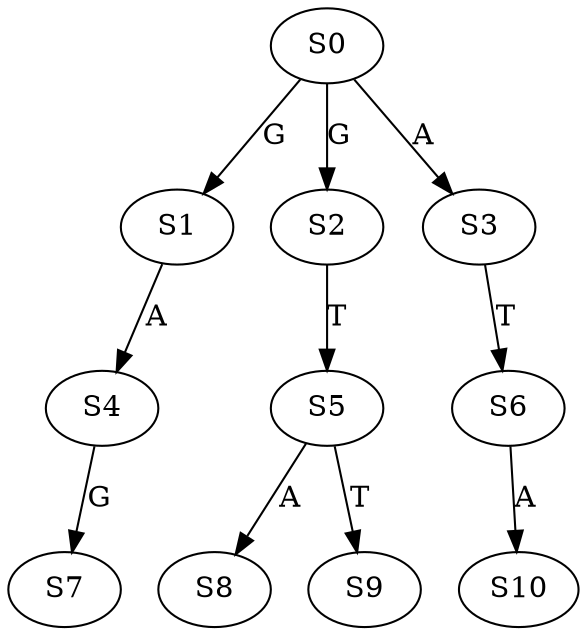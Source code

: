 strict digraph  {
	S0 -> S1 [ label = G ];
	S0 -> S2 [ label = G ];
	S0 -> S3 [ label = A ];
	S1 -> S4 [ label = A ];
	S2 -> S5 [ label = T ];
	S3 -> S6 [ label = T ];
	S4 -> S7 [ label = G ];
	S5 -> S8 [ label = A ];
	S5 -> S9 [ label = T ];
	S6 -> S10 [ label = A ];
}
